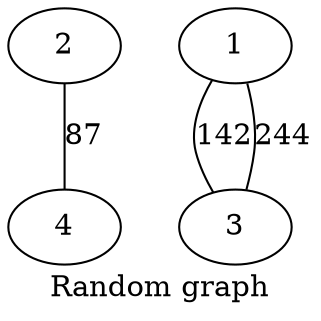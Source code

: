 graph {
label="Random graph"
2
1
4
3
1 -- 3 [label="142"]
2 -- 4 [label="87"]
3 -- 1 [label="244"]
}